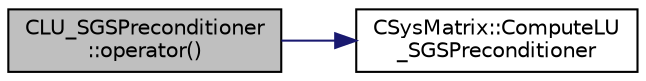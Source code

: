 digraph "CLU_SGSPreconditioner::operator()"
{
 // LATEX_PDF_SIZE
  edge [fontname="Helvetica",fontsize="10",labelfontname="Helvetica",labelfontsize="10"];
  node [fontname="Helvetica",fontsize="10",shape=record];
  rankdir="LR";
  Node1 [label="CLU_SGSPreconditioner\l::operator()",height=0.2,width=0.4,color="black", fillcolor="grey75", style="filled", fontcolor="black",tooltip="operator that defines the preconditioner operation."];
  Node1 -> Node2 [color="midnightblue",fontsize="10",style="solid",fontname="Helvetica"];
  Node2 [label="CSysMatrix::ComputeLU\l_SGSPreconditioner",height=0.2,width=0.4,color="black", fillcolor="white", style="filled",URL="$classCSysMatrix.html#ae41b2166753863b1872dfd2fdcefc6ca",tooltip="Multiply CSysVector by the preconditioner."];
}
